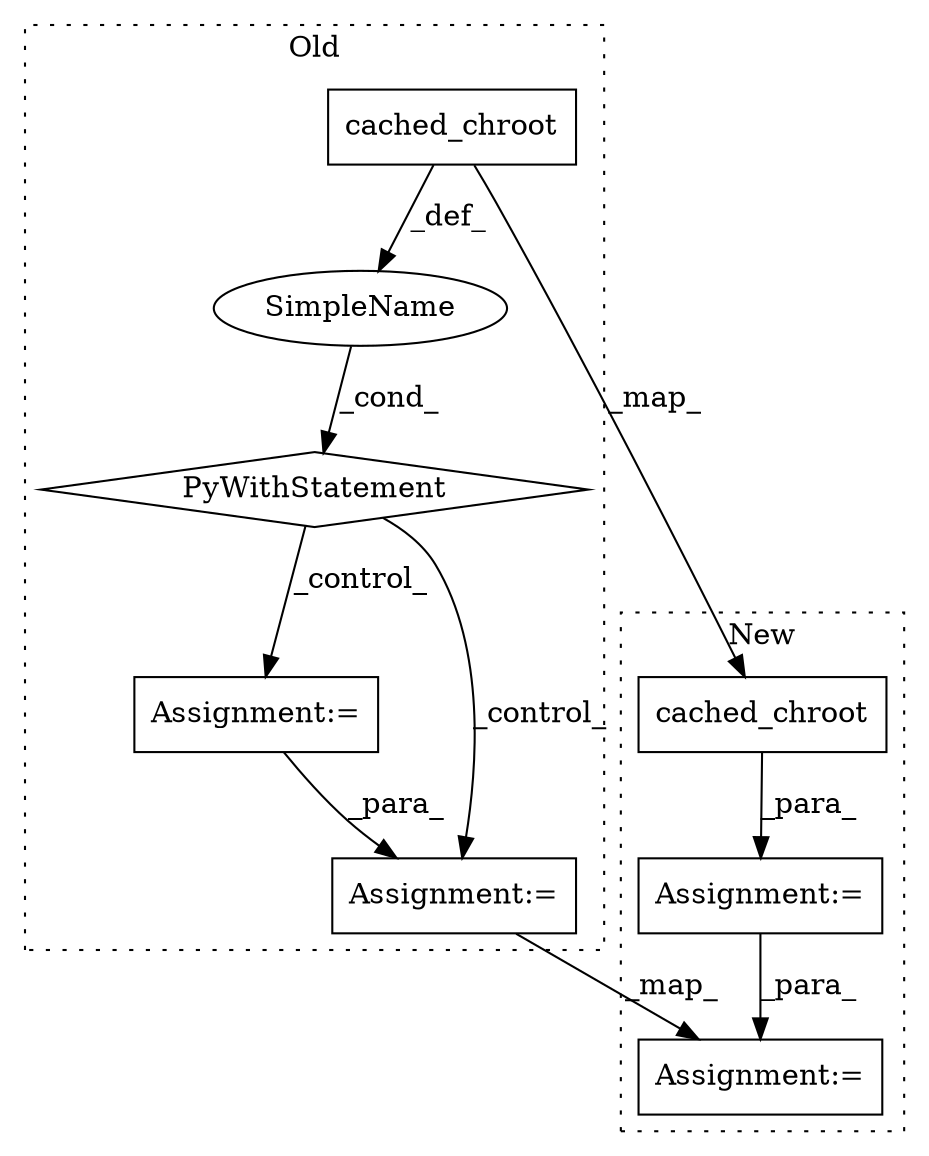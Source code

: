 digraph G {
subgraph cluster0 {
1 [label="cached_chroot" a="32" s="2073,2139" l="14,1" shape="box"];
3 [label="PyWithStatement" a="104" s="2058,2140" l="10,2" shape="diamond"];
4 [label="SimpleName" a="42" s="" l="" shape="ellipse"];
5 [label="Assignment:=" a="7" s="2156" l="6" shape="box"];
7 [label="Assignment:=" a="7" s="2175" l="1" shape="box"];
label = "Old";
style="dotted";
}
subgraph cluster1 {
2 [label="cached_chroot" a="32" s="2070,2136" l="14,1" shape="box"];
6 [label="Assignment:=" a="7" s="2064" l="1" shape="box"];
8 [label="Assignment:=" a="7" s="2148" l="1" shape="box"];
label = "New";
style="dotted";
}
1 -> 4 [label="_def_"];
1 -> 2 [label="_map_"];
2 -> 6 [label="_para_"];
3 -> 5 [label="_control_"];
3 -> 7 [label="_control_"];
4 -> 3 [label="_cond_"];
5 -> 7 [label="_para_"];
6 -> 8 [label="_para_"];
7 -> 8 [label="_map_"];
}